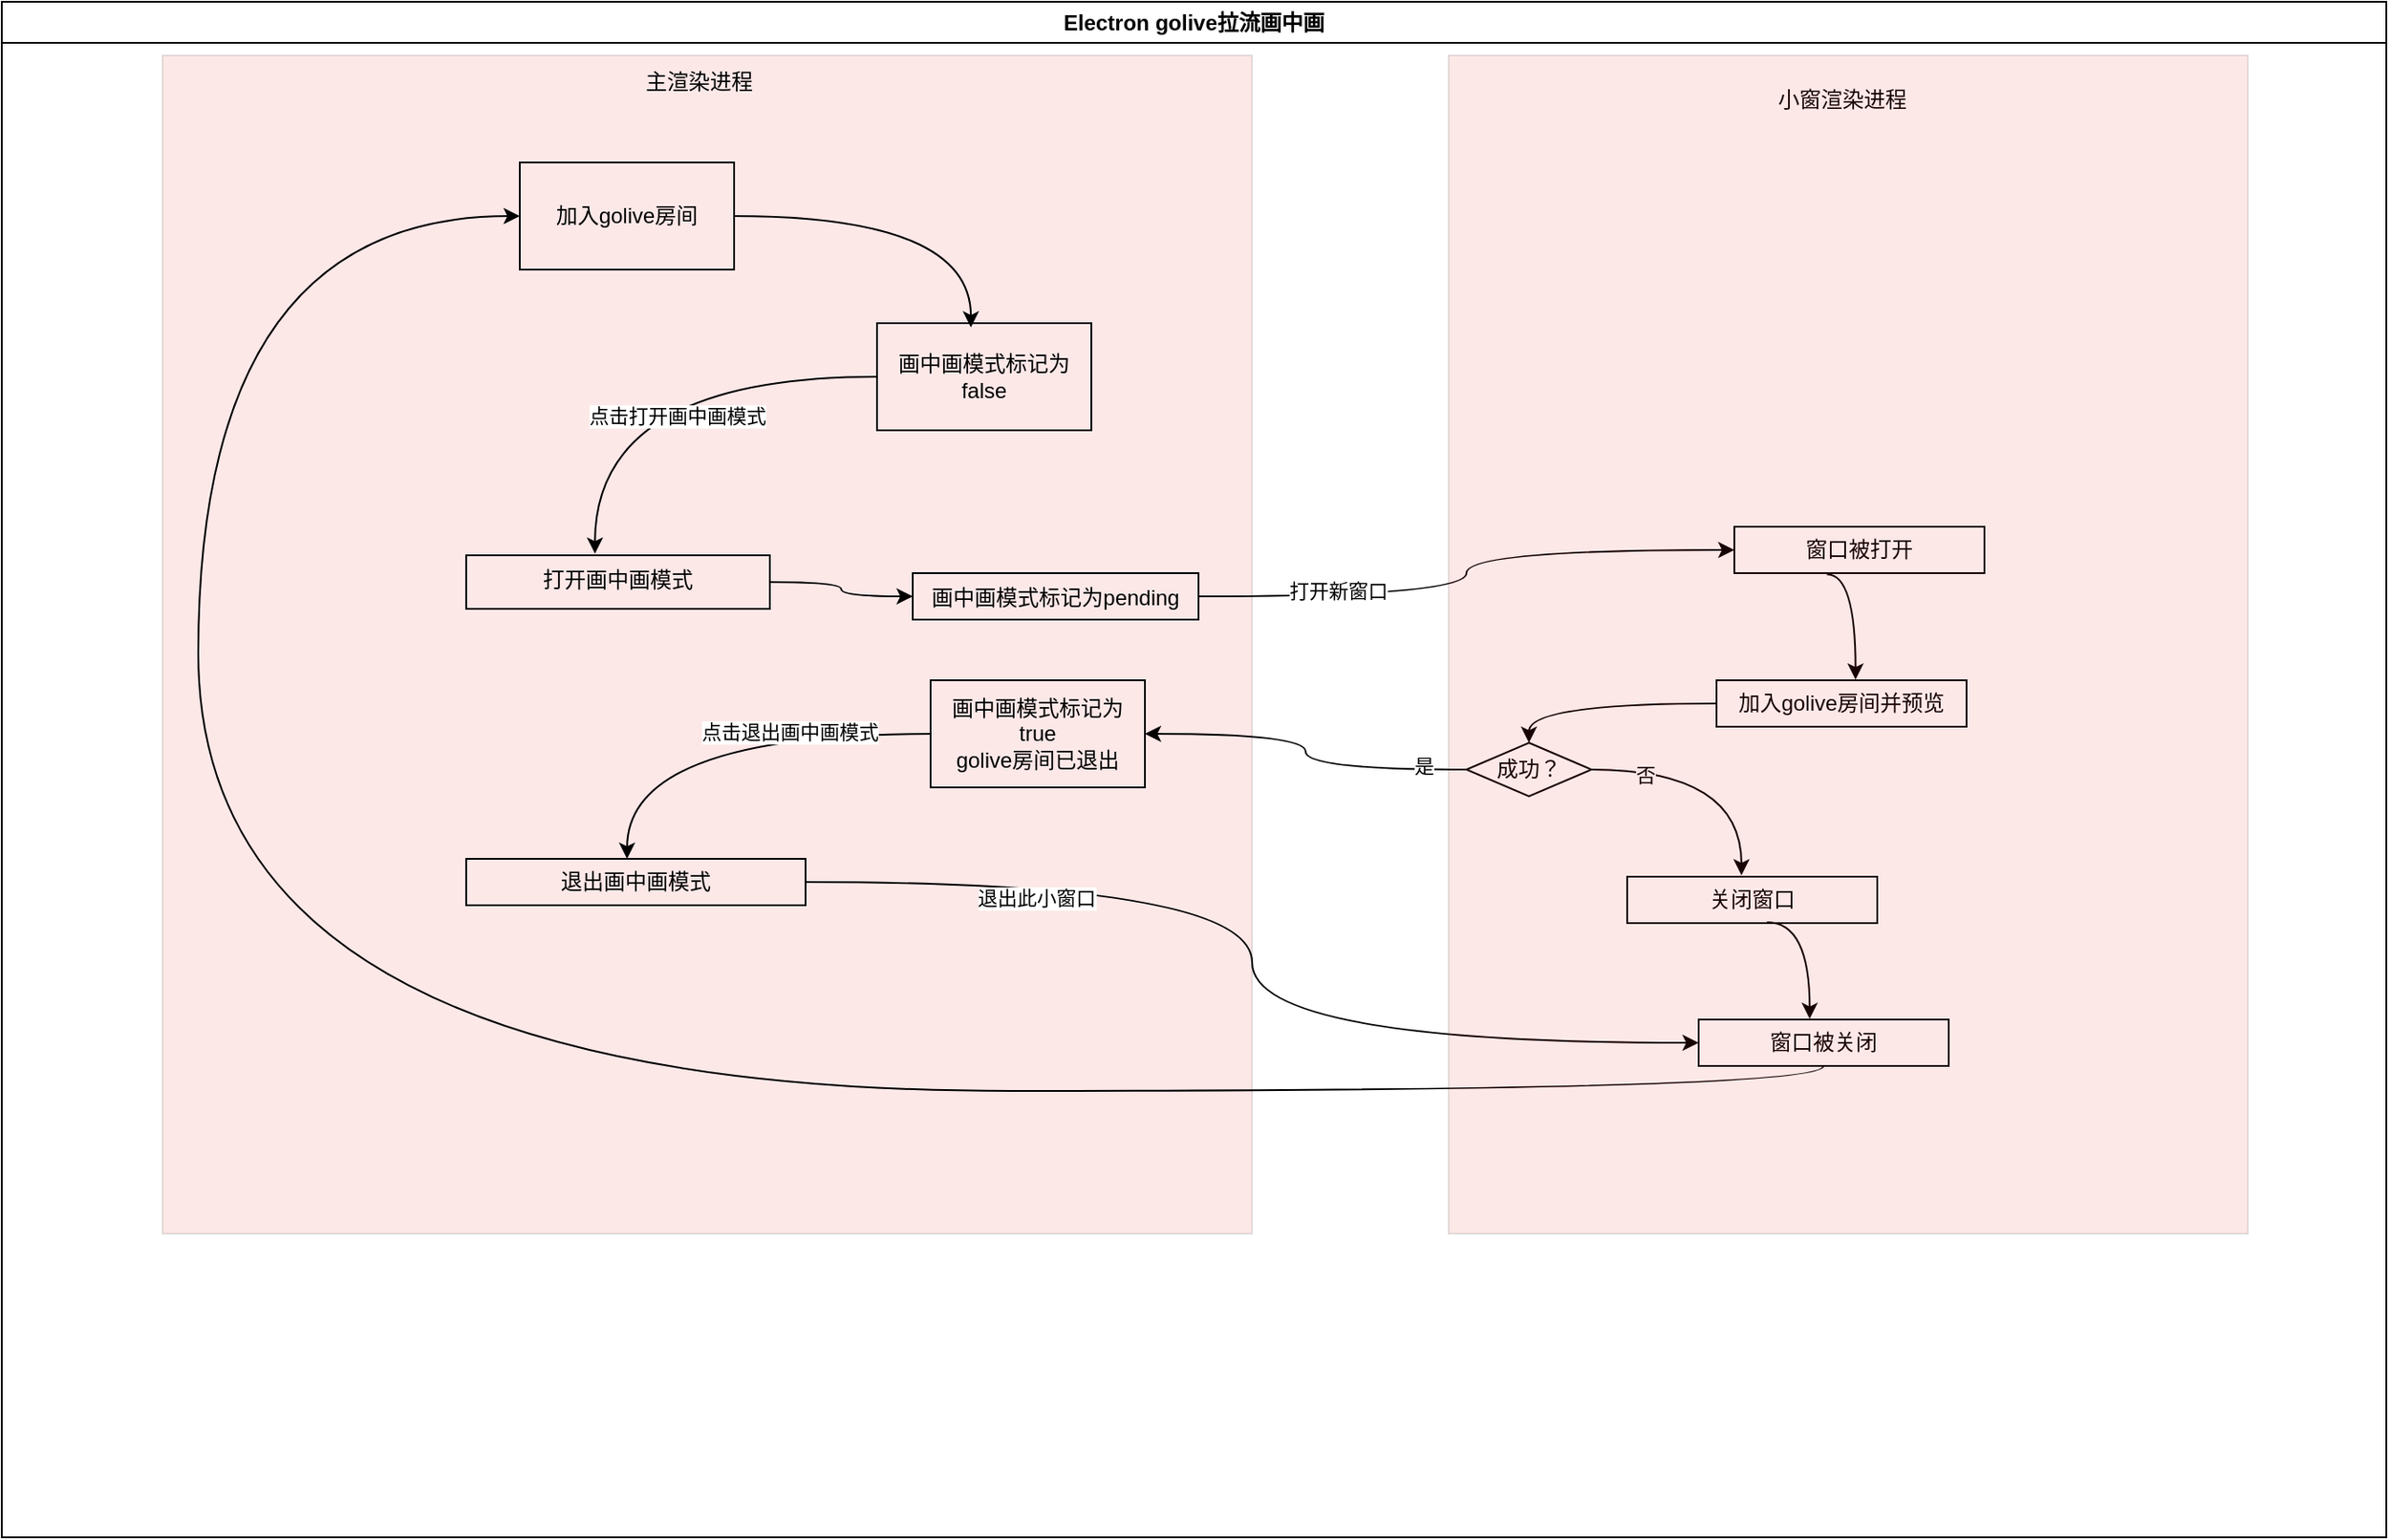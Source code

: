 <mxfile version="22.1.18" type="github">
  <diagram id="C5RBs43oDa-KdzZeNtuy" name="Page-1">
    <mxGraphModel dx="4248" dy="4264" grid="1" gridSize="10" guides="1" tooltips="1" connect="1" arrows="1" fold="1" page="1" pageScale="1" pageWidth="2339" pageHeight="3300" math="0" shadow="0">
      <root>
        <mxCell id="WIyWlLk6GJQsqaUBKTNV-0" />
        <mxCell id="WIyWlLk6GJQsqaUBKTNV-1" parent="WIyWlLk6GJQsqaUBKTNV-0" />
        <mxCell id="-17zgCU0IKFu6_wS-CfS-0" value="Electron golive拉流画中画" style="swimlane;whiteSpace=wrap;html=1;startSize=23;movable=1;resizable=1;rotatable=1;deletable=1;editable=1;locked=0;connectable=1;" vertex="1" parent="WIyWlLk6GJQsqaUBKTNV-1">
          <mxGeometry x="-80" y="-120" width="1335" height="860" as="geometry">
            <mxRectangle x="-60" y="-140" width="190" height="30" as="alternateBounds" />
          </mxGeometry>
        </mxCell>
        <mxCell id="-17zgCU0IKFu6_wS-CfS-131" value="" style="rounded=0;whiteSpace=wrap;html=1;gradientColor=none;gradientDirection=east;fillColor=#ec2222;opacity=10;" vertex="1" parent="-17zgCU0IKFu6_wS-CfS-0">
          <mxGeometry x="90" y="30" width="610" height="660" as="geometry" />
        </mxCell>
        <mxCell id="-17zgCU0IKFu6_wS-CfS-91" style="edgeStyle=orthogonalEdgeStyle;rounded=0;orthogonalLoop=1;jettySize=auto;html=1;exitX=1;exitY=0.5;exitDx=0;exitDy=0;entryX=0;entryY=0.5;entryDx=0;entryDy=0;curved=1;" edge="1" parent="-17zgCU0IKFu6_wS-CfS-0" source="-17zgCU0IKFu6_wS-CfS-89" target="-17zgCU0IKFu6_wS-CfS-93">
          <mxGeometry relative="1" as="geometry">
            <mxPoint x="700" y="409" as="targetPoint" />
          </mxGeometry>
        </mxCell>
        <mxCell id="-17zgCU0IKFu6_wS-CfS-92" value="打开新窗口" style="edgeLabel;html=1;align=center;verticalAlign=middle;resizable=0;points=[];" vertex="1" connectable="0" parent="-17zgCU0IKFu6_wS-CfS-91">
          <mxGeometry x="-0.525" y="3" relative="1" as="geometry">
            <mxPoint as="offset" />
          </mxGeometry>
        </mxCell>
        <mxCell id="-17zgCU0IKFu6_wS-CfS-113" value="" style="edgeStyle=orthogonalEdgeStyle;rounded=0;orthogonalLoop=1;jettySize=auto;html=1;curved=1;" edge="1" parent="-17zgCU0IKFu6_wS-CfS-0" source="-17zgCU0IKFu6_wS-CfS-97" target="-17zgCU0IKFu6_wS-CfS-112">
          <mxGeometry relative="1" as="geometry" />
        </mxCell>
        <mxCell id="-17zgCU0IKFu6_wS-CfS-97" value="加入golive房间并预览" style="text;strokeColor=default;fillColor=none;align=center;verticalAlign=middle;spacingLeft=4;spacingRight=4;overflow=hidden;rotatable=0;points=[[0,0.5],[1,0.5]];portConstraint=eastwest;whiteSpace=wrap;html=1;" vertex="1" parent="-17zgCU0IKFu6_wS-CfS-0">
          <mxGeometry x="960" y="380" width="140" height="26" as="geometry" />
        </mxCell>
        <mxCell id="-17zgCU0IKFu6_wS-CfS-98" style="edgeStyle=orthogonalEdgeStyle;rounded=0;orthogonalLoop=1;jettySize=auto;html=1;exitX=0.37;exitY=1.023;exitDx=0;exitDy=0;entryX=0.556;entryY=-0.015;entryDx=0;entryDy=0;curved=1;exitPerimeter=0;entryPerimeter=0;" edge="1" parent="-17zgCU0IKFu6_wS-CfS-0" source="-17zgCU0IKFu6_wS-CfS-93" target="-17zgCU0IKFu6_wS-CfS-97">
          <mxGeometry relative="1" as="geometry">
            <Array as="points">
              <mxPoint x="1038" y="321" />
            </Array>
          </mxGeometry>
        </mxCell>
        <mxCell id="-17zgCU0IKFu6_wS-CfS-107" value="" style="edgeStyle=orthogonalEdgeStyle;rounded=0;orthogonalLoop=1;jettySize=auto;html=1;curved=1;entryX=0;entryY=0.5;entryDx=0;entryDy=0;" edge="1" parent="-17zgCU0IKFu6_wS-CfS-0" source="-17zgCU0IKFu6_wS-CfS-72" target="-17zgCU0IKFu6_wS-CfS-127">
          <mxGeometry relative="1" as="geometry">
            <mxPoint x="320" y="590" as="targetPoint" />
            <Array as="points">
              <mxPoint x="110" y="610" />
              <mxPoint x="110" y="120" />
            </Array>
          </mxGeometry>
        </mxCell>
        <mxCell id="-17zgCU0IKFu6_wS-CfS-72" value="窗口被关闭" style="text;strokeColor=default;fillColor=none;align=center;verticalAlign=middle;spacingLeft=4;spacingRight=4;overflow=hidden;rotatable=0;points=[[0,0.5],[1,0.5]];portConstraint=eastwest;whiteSpace=wrap;html=1;" vertex="1" parent="-17zgCU0IKFu6_wS-CfS-0">
          <mxGeometry x="950" y="570" width="140" height="26" as="geometry" />
        </mxCell>
        <mxCell id="-17zgCU0IKFu6_wS-CfS-93" value="窗口被打开" style="text;strokeColor=default;fillColor=none;align=center;verticalAlign=middle;spacingLeft=4;spacingRight=4;overflow=hidden;rotatable=0;points=[[0,0.5],[1,0.5]];portConstraint=eastwest;whiteSpace=wrap;html=1;" vertex="1" parent="-17zgCU0IKFu6_wS-CfS-0">
          <mxGeometry x="970" y="294" width="140" height="26" as="geometry" />
        </mxCell>
        <mxCell id="-17zgCU0IKFu6_wS-CfS-115" style="edgeStyle=orthogonalEdgeStyle;rounded=0;orthogonalLoop=1;jettySize=auto;html=1;exitX=0;exitY=0.5;exitDx=0;exitDy=0;entryX=1;entryY=0.5;entryDx=0;entryDy=0;curved=1;" edge="1" parent="-17zgCU0IKFu6_wS-CfS-0" source="-17zgCU0IKFu6_wS-CfS-112" target="-17zgCU0IKFu6_wS-CfS-114">
          <mxGeometry relative="1" as="geometry" />
        </mxCell>
        <mxCell id="-17zgCU0IKFu6_wS-CfS-116" value="是" style="edgeLabel;html=1;align=center;verticalAlign=middle;resizable=0;points=[];" vertex="1" connectable="0" parent="-17zgCU0IKFu6_wS-CfS-115">
          <mxGeometry x="-0.76" y="-2" relative="1" as="geometry">
            <mxPoint as="offset" />
          </mxGeometry>
        </mxCell>
        <mxCell id="-17zgCU0IKFu6_wS-CfS-133" style="edgeStyle=orthogonalEdgeStyle;rounded=0;orthogonalLoop=1;jettySize=auto;html=1;exitX=1;exitY=0.5;exitDx=0;exitDy=0;curved=1;entryX=0.457;entryY=-0.03;entryDx=0;entryDy=0;entryPerimeter=0;" edge="1" parent="-17zgCU0IKFu6_wS-CfS-0" source="-17zgCU0IKFu6_wS-CfS-112" target="-17zgCU0IKFu6_wS-CfS-135">
          <mxGeometry relative="1" as="geometry">
            <mxPoint x="960" y="480" as="targetPoint" />
          </mxGeometry>
        </mxCell>
        <mxCell id="-17zgCU0IKFu6_wS-CfS-134" value="否" style="edgeLabel;html=1;align=center;verticalAlign=middle;resizable=0;points=[];" vertex="1" connectable="0" parent="-17zgCU0IKFu6_wS-CfS-133">
          <mxGeometry x="-0.587" y="-3" relative="1" as="geometry">
            <mxPoint as="offset" />
          </mxGeometry>
        </mxCell>
        <mxCell id="-17zgCU0IKFu6_wS-CfS-112" value="成功？" style="rhombus;whiteSpace=wrap;html=1;align=center;verticalAlign=middle;fillColor=none;gradientColor=none;spacingLeft=4;spacingRight=4;" vertex="1" parent="-17zgCU0IKFu6_wS-CfS-0">
          <mxGeometry x="820" y="415" width="70" height="30" as="geometry" />
        </mxCell>
        <mxCell id="-17zgCU0IKFu6_wS-CfS-89" value="画中画模式标记为pending" style="text;strokeColor=default;fillColor=none;align=center;verticalAlign=top;spacingLeft=4;spacingRight=4;overflow=hidden;rotatable=0;points=[[0,0.5],[1,0.5]];portConstraint=eastwest;whiteSpace=wrap;html=1;" vertex="1" parent="-17zgCU0IKFu6_wS-CfS-0">
          <mxGeometry x="510" y="320" width="160" height="26" as="geometry" />
        </mxCell>
        <mxCell id="-17zgCU0IKFu6_wS-CfS-90" style="edgeStyle=orthogonalEdgeStyle;rounded=0;orthogonalLoop=1;jettySize=auto;html=1;exitX=1;exitY=0.5;exitDx=0;exitDy=0;entryX=0;entryY=0.5;entryDx=0;entryDy=0;curved=1;" edge="1" parent="-17zgCU0IKFu6_wS-CfS-0" source="-17zgCU0IKFu6_wS-CfS-77" target="-17zgCU0IKFu6_wS-CfS-89">
          <mxGeometry relative="1" as="geometry" />
        </mxCell>
        <mxCell id="-17zgCU0IKFu6_wS-CfS-77" value="打开画中画模式" style="text;strokeColor=default;fillColor=none;align=center;verticalAlign=top;spacingLeft=4;spacingRight=4;overflow=hidden;rotatable=0;points=[[0,0.5],[1,0.5]];portConstraint=eastwest;whiteSpace=wrap;html=1;" vertex="1" parent="-17zgCU0IKFu6_wS-CfS-0">
          <mxGeometry x="260" y="310" width="170" height="30" as="geometry" />
        </mxCell>
        <mxCell id="-17zgCU0IKFu6_wS-CfS-114" value="画中画模式标记为true&lt;br&gt;golive房间已退出" style="whiteSpace=wrap;html=1;align=center;verticalAlign=middle;fillColor=none;gradientColor=none;spacingLeft=4;spacingRight=4;" vertex="1" parent="-17zgCU0IKFu6_wS-CfS-0">
          <mxGeometry x="520" y="380" width="120" height="60" as="geometry" />
        </mxCell>
        <mxCell id="-17zgCU0IKFu6_wS-CfS-119" value="画中画模式标记为false" style="whiteSpace=wrap;html=1;align=center;verticalAlign=middle;fillColor=none;gradientColor=none;spacingLeft=4;spacingRight=4;" vertex="1" parent="-17zgCU0IKFu6_wS-CfS-0">
          <mxGeometry x="490" y="180" width="120" height="60" as="geometry" />
        </mxCell>
        <mxCell id="-17zgCU0IKFu6_wS-CfS-117" value="主渲染进程" style="text;html=1;align=center;verticalAlign=middle;resizable=0;points=[];autosize=1;strokeColor=none;fillColor=none;" vertex="1" parent="-17zgCU0IKFu6_wS-CfS-0">
          <mxGeometry x="350" y="30" width="80" height="30" as="geometry" />
        </mxCell>
        <mxCell id="-17zgCU0IKFu6_wS-CfS-120" style="edgeStyle=orthogonalEdgeStyle;rounded=0;orthogonalLoop=1;jettySize=auto;html=1;exitX=0;exitY=0.5;exitDx=0;exitDy=0;entryX=0.424;entryY=-0.031;entryDx=0;entryDy=0;entryPerimeter=0;curved=1;" edge="1" parent="-17zgCU0IKFu6_wS-CfS-0" source="-17zgCU0IKFu6_wS-CfS-119" target="-17zgCU0IKFu6_wS-CfS-77">
          <mxGeometry relative="1" as="geometry" />
        </mxCell>
        <mxCell id="-17zgCU0IKFu6_wS-CfS-129" value="点击打开画中画模式" style="edgeLabel;html=1;align=center;verticalAlign=middle;resizable=0;points=[];fontColor=default;labelBackgroundColor=default;" vertex="1" connectable="0" parent="-17zgCU0IKFu6_wS-CfS-120">
          <mxGeometry x="-0.128" y="22" relative="1" as="geometry">
            <mxPoint as="offset" />
          </mxGeometry>
        </mxCell>
        <mxCell id="-17zgCU0IKFu6_wS-CfS-125" style="edgeStyle=orthogonalEdgeStyle;rounded=0;orthogonalLoop=1;jettySize=auto;html=1;exitX=1;exitY=0.5;exitDx=0;exitDy=0;entryX=0;entryY=0.5;entryDx=0;entryDy=0;curved=1;" edge="1" parent="-17zgCU0IKFu6_wS-CfS-0" source="-17zgCU0IKFu6_wS-CfS-122" target="-17zgCU0IKFu6_wS-CfS-72">
          <mxGeometry relative="1" as="geometry" />
        </mxCell>
        <mxCell id="-17zgCU0IKFu6_wS-CfS-130" value="退出此小窗口" style="edgeLabel;html=1;align=center;verticalAlign=middle;resizable=0;points=[];labelBackgroundColor=default;" vertex="1" connectable="0" parent="-17zgCU0IKFu6_wS-CfS-125">
          <mxGeometry x="-0.564" y="-9" relative="1" as="geometry">
            <mxPoint as="offset" />
          </mxGeometry>
        </mxCell>
        <mxCell id="-17zgCU0IKFu6_wS-CfS-122" value="退出画中画模式" style="text;strokeColor=default;fillColor=none;align=center;verticalAlign=middle;spacingLeft=4;spacingRight=4;overflow=hidden;rotatable=0;points=[[0,0.5],[1,0.5]];portConstraint=eastwest;whiteSpace=wrap;html=1;" vertex="1" parent="-17zgCU0IKFu6_wS-CfS-0">
          <mxGeometry x="260" y="480" width="190" height="26" as="geometry" />
        </mxCell>
        <mxCell id="-17zgCU0IKFu6_wS-CfS-123" style="edgeStyle=orthogonalEdgeStyle;rounded=0;orthogonalLoop=1;jettySize=auto;html=1;exitX=0;exitY=0.5;exitDx=0;exitDy=0;entryX=0.474;entryY=0;entryDx=0;entryDy=0;entryPerimeter=0;curved=1;" edge="1" parent="-17zgCU0IKFu6_wS-CfS-0" source="-17zgCU0IKFu6_wS-CfS-114" target="-17zgCU0IKFu6_wS-CfS-122">
          <mxGeometry relative="1" as="geometry" />
        </mxCell>
        <mxCell id="-17zgCU0IKFu6_wS-CfS-124" value="点击退出画中画模式" style="edgeLabel;html=1;align=center;verticalAlign=middle;resizable=0;points=[];labelBackgroundColor=default;" vertex="1" connectable="0" parent="-17zgCU0IKFu6_wS-CfS-123">
          <mxGeometry x="-0.34" y="-1" relative="1" as="geometry">
            <mxPoint as="offset" />
          </mxGeometry>
        </mxCell>
        <mxCell id="-17zgCU0IKFu6_wS-CfS-118" value="小窗渲染进程" style="text;html=1;align=center;verticalAlign=middle;resizable=0;points=[];autosize=1;strokeColor=none;fillColor=none;" vertex="1" parent="-17zgCU0IKFu6_wS-CfS-0">
          <mxGeometry x="980" y="40" width="100" height="30" as="geometry" />
        </mxCell>
        <mxCell id="-17zgCU0IKFu6_wS-CfS-127" value="加入golive房间" style="whiteSpace=wrap;html=1;align=center;verticalAlign=middle;fillColor=none;gradientColor=none;spacingLeft=4;spacingRight=4;" vertex="1" parent="-17zgCU0IKFu6_wS-CfS-0">
          <mxGeometry x="290" y="90" width="120" height="60" as="geometry" />
        </mxCell>
        <mxCell id="-17zgCU0IKFu6_wS-CfS-128" style="edgeStyle=orthogonalEdgeStyle;rounded=0;orthogonalLoop=1;jettySize=auto;html=1;exitX=1;exitY=0.5;exitDx=0;exitDy=0;entryX=0.438;entryY=0.04;entryDx=0;entryDy=0;entryPerimeter=0;curved=1;" edge="1" parent="-17zgCU0IKFu6_wS-CfS-0" source="-17zgCU0IKFu6_wS-CfS-127" target="-17zgCU0IKFu6_wS-CfS-119">
          <mxGeometry relative="1" as="geometry" />
        </mxCell>
        <mxCell id="-17zgCU0IKFu6_wS-CfS-137" value="" style="edgeStyle=orthogonalEdgeStyle;rounded=0;orthogonalLoop=1;jettySize=auto;html=1;entryX=0.444;entryY=-0.013;entryDx=0;entryDy=0;entryPerimeter=0;curved=1;exitX=0.559;exitY=0.979;exitDx=0;exitDy=0;exitPerimeter=0;" edge="1" parent="-17zgCU0IKFu6_wS-CfS-0" source="-17zgCU0IKFu6_wS-CfS-135" target="-17zgCU0IKFu6_wS-CfS-72">
          <mxGeometry relative="1" as="geometry">
            <Array as="points">
              <mxPoint x="1012" y="516" />
            </Array>
          </mxGeometry>
        </mxCell>
        <mxCell id="-17zgCU0IKFu6_wS-CfS-135" value="关闭窗口" style="text;strokeColor=default;fillColor=none;align=center;verticalAlign=middle;spacingLeft=4;spacingRight=4;overflow=hidden;rotatable=0;points=[[0,0.5],[1,0.5]];portConstraint=eastwest;whiteSpace=wrap;html=1;" vertex="1" parent="-17zgCU0IKFu6_wS-CfS-0">
          <mxGeometry x="910" y="490" width="140" height="26" as="geometry" />
        </mxCell>
        <mxCell id="-17zgCU0IKFu6_wS-CfS-138" value="" style="rounded=0;whiteSpace=wrap;html=1;gradientColor=none;gradientDirection=east;fillColor=#ec2222;opacity=10;" vertex="1" parent="-17zgCU0IKFu6_wS-CfS-0">
          <mxGeometry x="810" y="30" width="447.5" height="660" as="geometry" />
        </mxCell>
      </root>
    </mxGraphModel>
  </diagram>
</mxfile>
